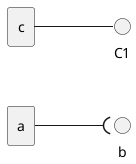 @startuml
left to right direction
agent a
interface b
agent c
interface C1
a --( b
c --() C1
@enduml